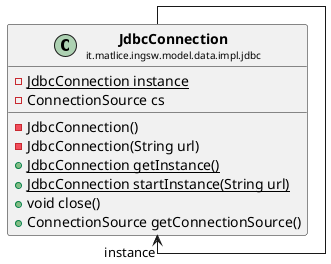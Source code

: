 @startuml

skinparam svgLinkTarget _parent
skinparam linetype ortho
set namespaceSeparator none
class "<b><size:14>JdbcConnection</b>\n<size:10>it.matlice.ingsw.model.data.impl.jdbc" as it.matlice.ingsw.model.data.impl.jdbc.JdbcConnection  [[../../../../../../../it/matlice/ingsw/model/data/impl/jdbc/JdbcConnection.html{it.matlice.ingsw.model.data.impl.jdbc.JdbcConnection}]] {
{static} -JdbcConnection instance
-ConnectionSource cs
-JdbcConnection()
-JdbcConnection(String url)
{static} +JdbcConnection getInstance()
{static} +JdbcConnection startInstance(String url)
+void close()
+ConnectionSource getConnectionSource()
}


it.matlice.ingsw.model.data.impl.jdbc.JdbcConnection -->  "instance" it.matlice.ingsw.model.data.impl.jdbc.JdbcConnection


@enduml
